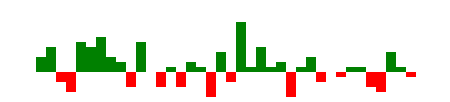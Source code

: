 {
  "$schema": "https://vega.github.io/schema/vega/v5.json",
  "width": 225,
  "height": 40,
  "padding": 0,
  "data": [
    {
      "name": "table",
      "values": [
        {
          "game": "g1",
          "diff": 3
        },
        {
          "game": "g2",
          "diff": 5
        },
        {
          "game": "g3",
          "diff": -2
        },
        {
          "game": "g4",
          "diff": -4
        },
        {
          "game": "g5",
          "diff": 6
        },
        {
          "game": "g6",
          "diff": 5
        },
        {
          "game": "g7",
          "diff": 7
        },
        {
          "game": "g8",
          "diff": 3
        },
        {
          "game": "g9",
          "diff": 2
        },
                {
          "game": "g10",
          "diff": -3
        },
                {
          "game": "g11",
          "diff": 6
        },
                {
          "game": "g12",
          "diff": 0
        },
                {
          "game": "g13",
          "diff": -3
        },
                {
          "game": "g14",
          "diff": 1
        },
                {
          "game": "g15",
          "diff": -3
        },
                {
          "game": "g16",
          "diff": 2
        },
                {
          "game": "g17",
          "diff": 1
        },
                {
          "game": "g18",
          "diff": -5
        },
                {
          "game": "g19",
          "diff": 4
        },
                {
          "game": "g20",
          "diff": -2
        },
                {
          "game": "g21",
          "diff": 10
        },
                {
          "game": "g22",
          "diff": 1
        },
                {
          "game": "g23",
          "diff": 5
        },
                {
          "game": "g24",
          "diff": 1
        },
                {
          "game": "g25",
          "diff": 2
        },
                {
          "game": "g26",
          "diff": -5
        },
                {
          "game": "g27",
          "diff": 1
        },
                {
          "game": "g28",
          "diff": 3
        },
                {
          "game": "g29",
          "diff": -2
        },
                {
          "game": "g30",
          "diff": 0
        },
                {
          "game": "g31",
          "diff": -1
        },
                {
          "game": "g32",
          "diff": 1
        },
                {
          "game": "g33",
          "diff": 1
        },
                {
          "game": "g34",
          "diff": -3
        },
                {
          "game": "g35",
          "diff": -4
        },
                {
          "game": "g36",
          "diff": 4
        },
                {
          "game": "g37",
          "diff": 1
        },
                {
          "game": "g38",
          "diff": -1
        }
      ]
    }
  ],
  "signals": [
    {
      "name": "tooltip",
      "value": {},
      "on": [
        {
          "events": "rect:mouseover",
          "update": "datum"
        },
        {
          "events": "rect:mouseout",
          "update": "{}"
        }
      ]
    }
  ],
  "scales": [
    {
      "name": "xscale",
      "type": "band",
      "domain": {
        "data": "table",
        "field": "game"
      },
      "range": "width",
      "padding": 0.05,
      "round": true
    },
    {
      "name": "yscale",
      "domain": {
        "data": "table",
        "field": "diff"
      },
      "nice": true,
      "range": "height"
    }
  ],
  "axes": [
    {
      "orient": "bottom",
      "scale": "xscale",
      "labels": false,
      "ticks": false
    },
    {
      "orient": "right",
      "scale": "yscale",
      "labels": false,
      "ticks": false
    }
  ],
  "marks": [
    {
      "type": "rect",
      "from": {
        "data": "table"
      },
      "encode": {
        "enter": {
          "x": {
            "scale": "xscale",
            "field": "game"
          },
          "width": {
            "scale": "xscale",
            "band": 1
          },
          "y": {
            "scale": "yscale",
            "field": "diff"
          },
          "y2": {
            "scale": "yscale",
            "value": 0
          },
          "fill": [
            {
              "test": "datum.diff > 0",
              "value": "green"
            },
            {
              "value": "red"
            }
          ]
        },
        "update": {
          "fill": [
            {
              "test": "datum.diff > 0",
              "value": "green"
            },
            {
              "value": "red"
            }
          ]
        },
        "hover": {
          "fill": {
            "value": "black"
          }
        }
      }
    },
    {
      "type": "text",
      "encode": {
        "enter": {
          "align": {
            "value": "center"
          },
          "baseline": {
            "value": "bottom"
          },
          "fill": {
            "value": "#333"
          }
        },
        "update": {
          "x": {
            "scale": "xscale",
            "signal": "tooltip.game",
            "band": 0.5
          },
          "y": {
            "scale": "yscale",
            "signal": "tooltip.diff",
            "offset": 0.05
          },
          "text": {
            "signal": "tooltip.diff"
          },
          "fillOpacity": [
            {
              "test": "datum === tooltip",
              "value": 0
            },
            {
              "value": 1
            }
          ]
        }
      }
    }
  ],
  "config": {}
}
